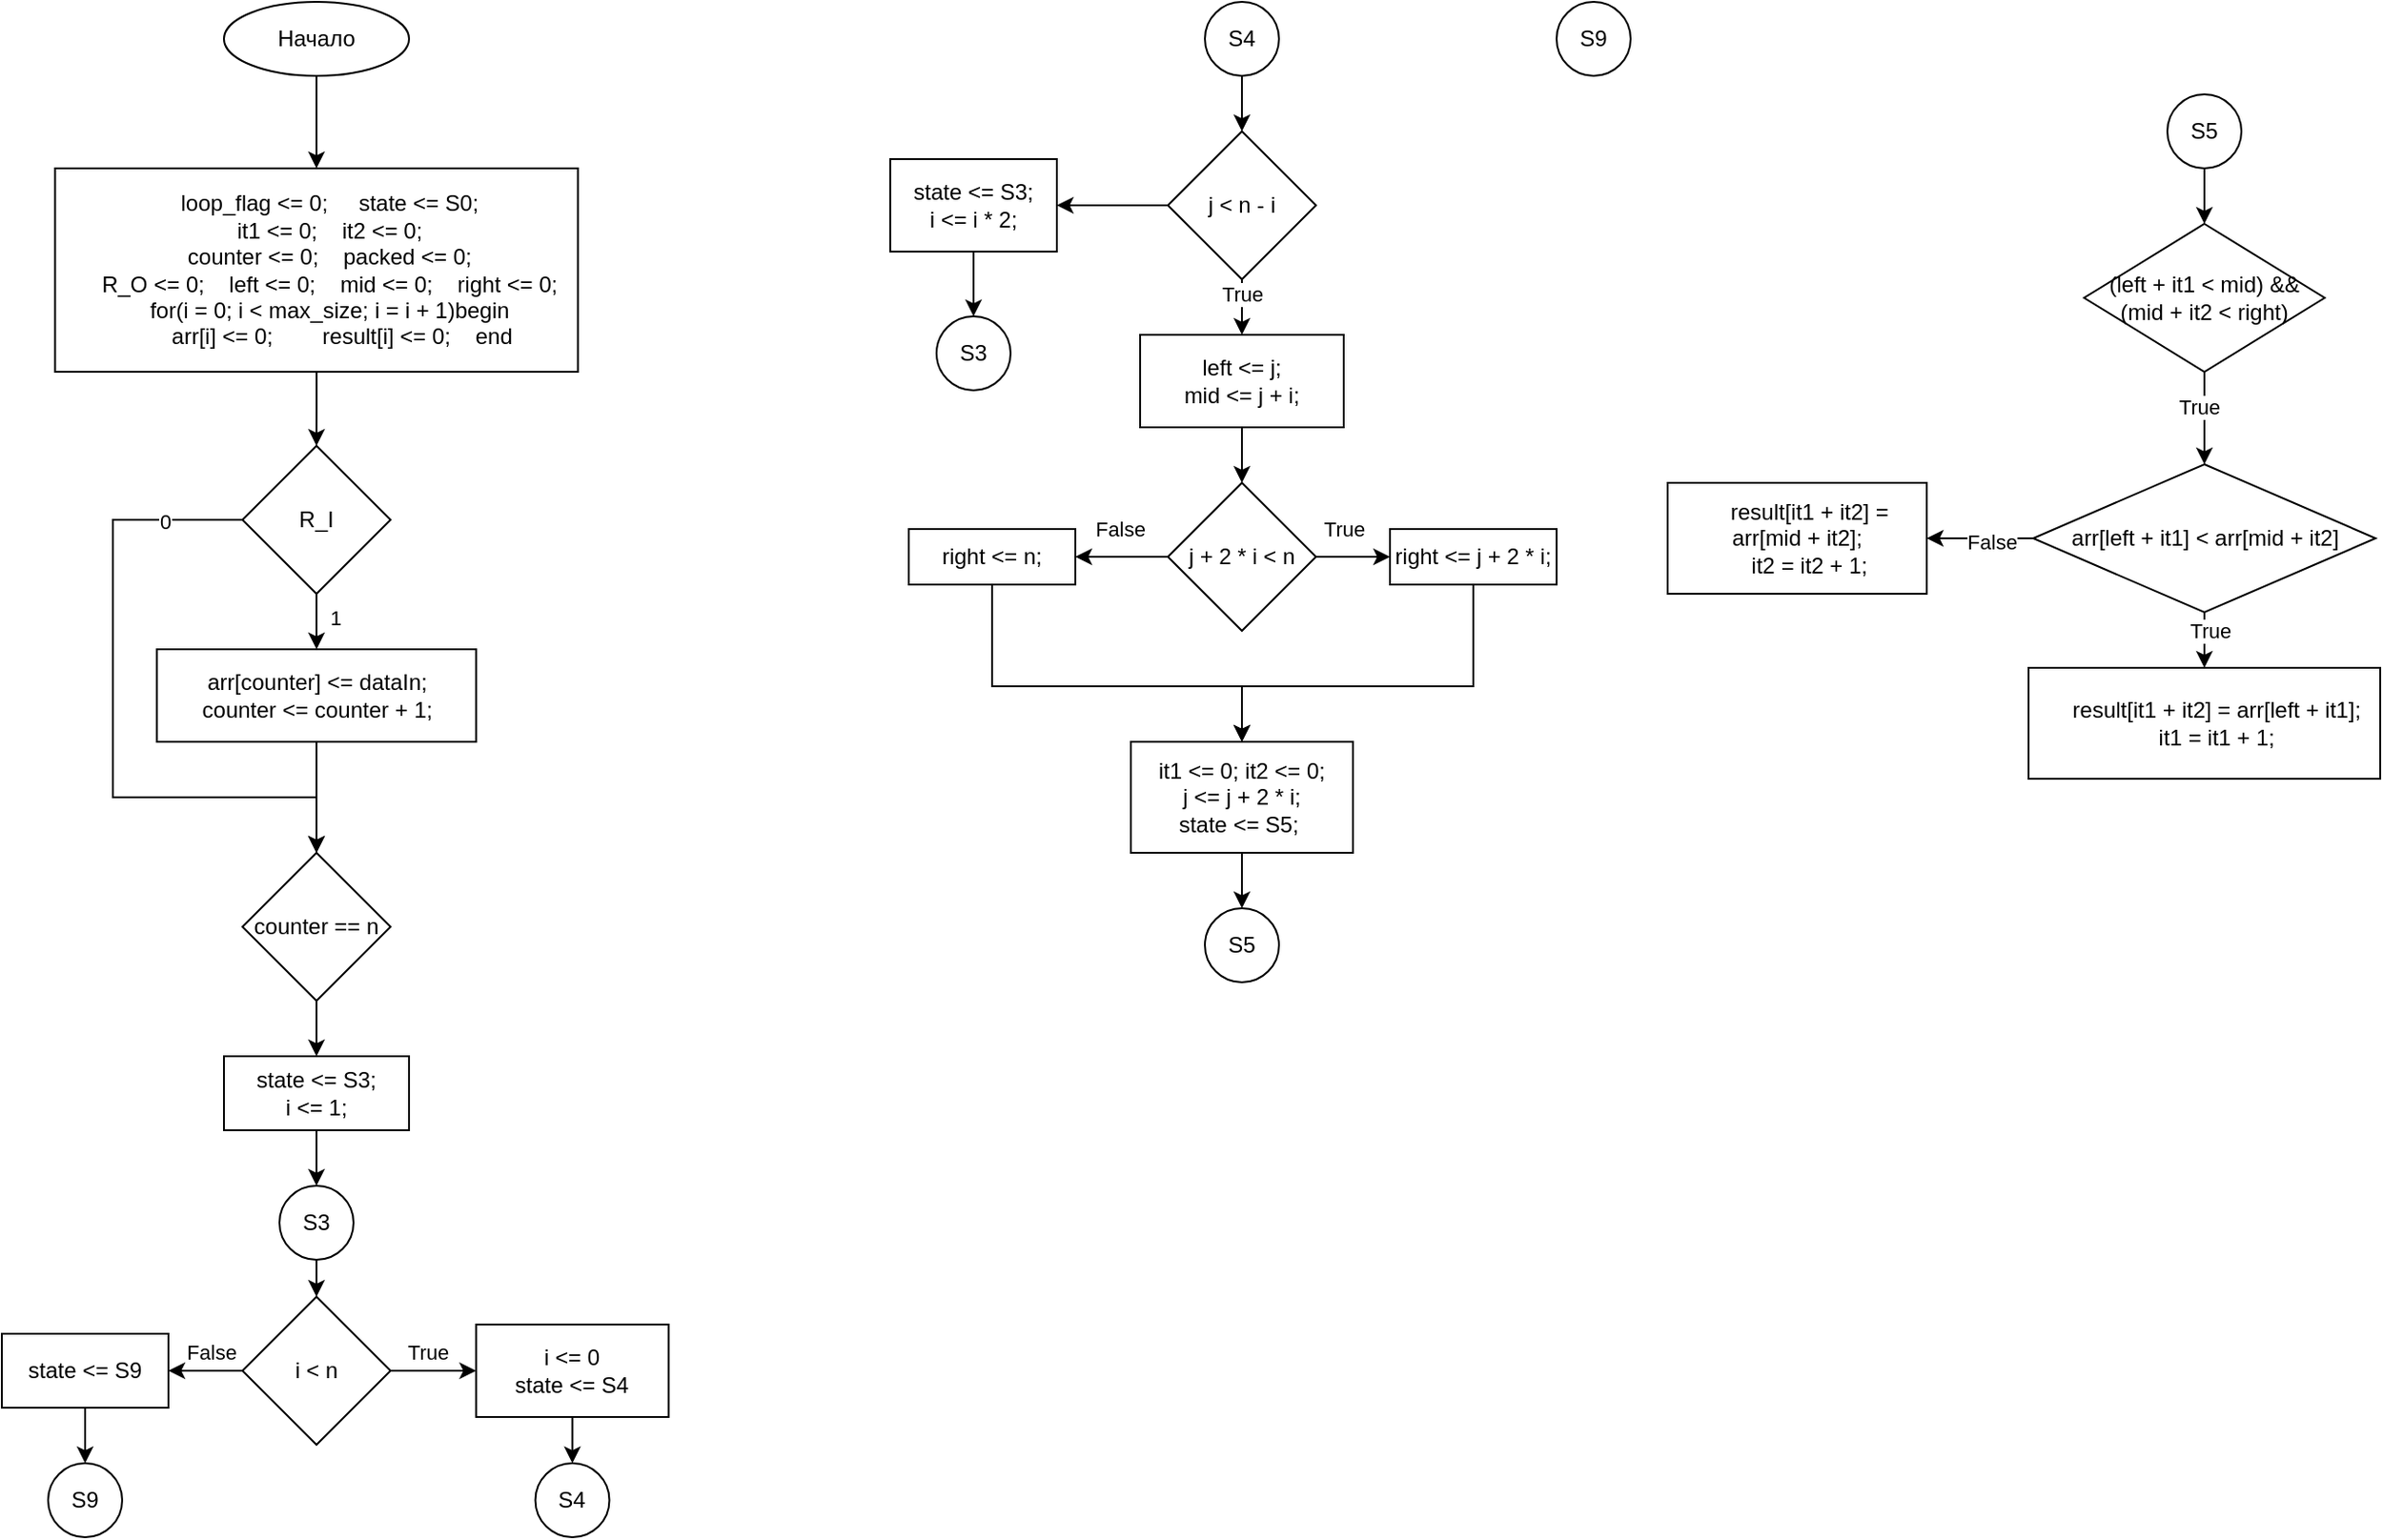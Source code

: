 <mxfile version="27.1.3">
  <diagram name="Page-1" id="loFAptkfOQj9u8Dac1pL">
    <mxGraphModel dx="504" dy="1006" grid="1" gridSize="10" guides="1" tooltips="1" connect="1" arrows="1" fold="1" page="1" pageScale="1" pageWidth="850" pageHeight="1100" math="0" shadow="0">
      <root>
        <mxCell id="0" />
        <mxCell id="1" parent="0" />
        <mxCell id="KJKlyDsI21KkTeVdRT-c-4" style="edgeStyle=orthogonalEdgeStyle;rounded=0;orthogonalLoop=1;jettySize=auto;html=1;entryX=0.5;entryY=0;entryDx=0;entryDy=0;" edge="1" parent="1" source="KJKlyDsI21KkTeVdRT-c-1" target="KJKlyDsI21KkTeVdRT-c-2">
          <mxGeometry relative="1" as="geometry" />
        </mxCell>
        <mxCell id="KJKlyDsI21KkTeVdRT-c-1" value="Начало" style="ellipse;whiteSpace=wrap;html=1;" vertex="1" parent="1">
          <mxGeometry x="190" y="40" width="100" height="40" as="geometry" />
        </mxCell>
        <mxCell id="KJKlyDsI21KkTeVdRT-c-9" style="edgeStyle=orthogonalEdgeStyle;rounded=0;orthogonalLoop=1;jettySize=auto;html=1;entryX=0.5;entryY=0;entryDx=0;entryDy=0;" edge="1" parent="1" source="KJKlyDsI21KkTeVdRT-c-2" target="KJKlyDsI21KkTeVdRT-c-5">
          <mxGeometry relative="1" as="geometry" />
        </mxCell>
        <mxCell id="KJKlyDsI21KkTeVdRT-c-2" value="&amp;nbsp; &amp;nbsp; loop_flag &amp;lt;= 0;&amp;nbsp; &amp;nbsp; &amp;nbsp;state &amp;lt;= S0;&lt;br&gt;&amp;nbsp; &amp;nbsp; it1 &amp;lt;= 0;&amp;nbsp; &amp;nbsp; it2 &amp;lt;= 0;&lt;br&gt;&amp;nbsp; &amp;nbsp; counter &amp;lt;= 0;&amp;nbsp; &amp;nbsp; packed &amp;lt;= 0;&lt;br&gt;&amp;nbsp; &amp;nbsp; R_O &amp;lt;= 0;&amp;nbsp; &amp;nbsp; left &amp;lt;= 0;&amp;nbsp; &amp;nbsp; mid &amp;lt;= 0;&amp;nbsp; &amp;nbsp; right &amp;lt;= 0;&lt;br&gt;&amp;nbsp; &amp;nbsp; for(i = 0; i &amp;lt; max_size; i = i + 1)begin&lt;br&gt;&amp;nbsp; &amp;nbsp; &amp;nbsp; &amp;nbsp; arr[i] &amp;lt;= 0;&amp;nbsp; &amp;nbsp; &amp;nbsp; &amp;nbsp; result[i] &amp;lt;= 0;&amp;nbsp; &amp;nbsp; end" style="rounded=0;whiteSpace=wrap;html=1;" vertex="1" parent="1">
          <mxGeometry x="98.75" y="130" width="282.5" height="110" as="geometry" />
        </mxCell>
        <mxCell id="KJKlyDsI21KkTeVdRT-c-7" value="" style="edgeStyle=orthogonalEdgeStyle;rounded=0;orthogonalLoop=1;jettySize=auto;html=1;" edge="1" parent="1" source="KJKlyDsI21KkTeVdRT-c-5" target="KJKlyDsI21KkTeVdRT-c-6">
          <mxGeometry relative="1" as="geometry" />
        </mxCell>
        <mxCell id="KJKlyDsI21KkTeVdRT-c-8" value="1" style="edgeLabel;html=1;align=center;verticalAlign=middle;resizable=0;points=[];" vertex="1" connectable="0" parent="KJKlyDsI21KkTeVdRT-c-7">
          <mxGeometry x="-0.489" relative="1" as="geometry">
            <mxPoint x="10" y="5" as="offset" />
          </mxGeometry>
        </mxCell>
        <mxCell id="KJKlyDsI21KkTeVdRT-c-13" style="edgeStyle=orthogonalEdgeStyle;rounded=0;orthogonalLoop=1;jettySize=auto;html=1;entryX=0.5;entryY=0;entryDx=0;entryDy=0;" edge="1" parent="1" source="KJKlyDsI21KkTeVdRT-c-5" target="KJKlyDsI21KkTeVdRT-c-11">
          <mxGeometry relative="1" as="geometry">
            <Array as="points">
              <mxPoint x="130" y="320" />
              <mxPoint x="130" y="470" />
              <mxPoint x="240" y="470" />
            </Array>
          </mxGeometry>
        </mxCell>
        <mxCell id="KJKlyDsI21KkTeVdRT-c-14" value="0" style="edgeLabel;html=1;align=center;verticalAlign=middle;resizable=0;points=[];" vertex="1" connectable="0" parent="KJKlyDsI21KkTeVdRT-c-13">
          <mxGeometry x="-0.767" y="1" relative="1" as="geometry">
            <mxPoint as="offset" />
          </mxGeometry>
        </mxCell>
        <mxCell id="KJKlyDsI21KkTeVdRT-c-5" value="R_I" style="rhombus;whiteSpace=wrap;html=1;" vertex="1" parent="1">
          <mxGeometry x="200" y="280" width="80" height="80" as="geometry" />
        </mxCell>
        <mxCell id="KJKlyDsI21KkTeVdRT-c-12" style="edgeStyle=orthogonalEdgeStyle;rounded=0;orthogonalLoop=1;jettySize=auto;html=1;exitX=0.5;exitY=1;exitDx=0;exitDy=0;entryX=0.5;entryY=0;entryDx=0;entryDy=0;" edge="1" parent="1" source="KJKlyDsI21KkTeVdRT-c-6" target="KJKlyDsI21KkTeVdRT-c-11">
          <mxGeometry relative="1" as="geometry" />
        </mxCell>
        <mxCell id="KJKlyDsI21KkTeVdRT-c-6" value="&lt;div&gt;arr[counter] &amp;lt;= dataIn;&lt;br&gt;&lt;/div&gt;&lt;div&gt;counter &amp;lt;= counter + 1;&lt;/div&gt;" style="whiteSpace=wrap;html=1;" vertex="1" parent="1">
          <mxGeometry x="153.75" y="390" width="172.5" height="50" as="geometry" />
        </mxCell>
        <mxCell id="KJKlyDsI21KkTeVdRT-c-55" style="edgeStyle=orthogonalEdgeStyle;rounded=0;orthogonalLoop=1;jettySize=auto;html=1;exitX=0.5;exitY=1;exitDx=0;exitDy=0;entryX=0.5;entryY=0;entryDx=0;entryDy=0;" edge="1" parent="1" source="KJKlyDsI21KkTeVdRT-c-10" target="KJKlyDsI21KkTeVdRT-c-54">
          <mxGeometry relative="1" as="geometry" />
        </mxCell>
        <mxCell id="KJKlyDsI21KkTeVdRT-c-10" value="state &amp;lt;= S3;&lt;br&gt;i &amp;lt;= 1;" style="rounded=0;whiteSpace=wrap;html=1;" vertex="1" parent="1">
          <mxGeometry x="190" y="610" width="100" height="40" as="geometry" />
        </mxCell>
        <mxCell id="KJKlyDsI21KkTeVdRT-c-15" style="edgeStyle=orthogonalEdgeStyle;rounded=0;orthogonalLoop=1;jettySize=auto;html=1;" edge="1" parent="1" source="KJKlyDsI21KkTeVdRT-c-11" target="KJKlyDsI21KkTeVdRT-c-10">
          <mxGeometry relative="1" as="geometry" />
        </mxCell>
        <mxCell id="KJKlyDsI21KkTeVdRT-c-11" value="counter == n" style="rhombus;whiteSpace=wrap;html=1;" vertex="1" parent="1">
          <mxGeometry x="200" y="500" width="80" height="80" as="geometry" />
        </mxCell>
        <mxCell id="KJKlyDsI21KkTeVdRT-c-19" style="edgeStyle=orthogonalEdgeStyle;rounded=0;orthogonalLoop=1;jettySize=auto;html=1;" edge="1" parent="1" source="KJKlyDsI21KkTeVdRT-c-16" target="KJKlyDsI21KkTeVdRT-c-18">
          <mxGeometry relative="1" as="geometry" />
        </mxCell>
        <mxCell id="KJKlyDsI21KkTeVdRT-c-20" value="True" style="edgeLabel;html=1;align=center;verticalAlign=middle;resizable=0;points=[];" vertex="1" connectable="0" parent="KJKlyDsI21KkTeVdRT-c-19">
          <mxGeometry x="0.24" y="-4" relative="1" as="geometry">
            <mxPoint x="-9" y="-14" as="offset" />
          </mxGeometry>
        </mxCell>
        <mxCell id="KJKlyDsI21KkTeVdRT-c-23" style="edgeStyle=orthogonalEdgeStyle;rounded=0;orthogonalLoop=1;jettySize=auto;html=1;exitX=0;exitY=0.5;exitDx=0;exitDy=0;entryX=1;entryY=0.5;entryDx=0;entryDy=0;" edge="1" parent="1" source="KJKlyDsI21KkTeVdRT-c-16" target="KJKlyDsI21KkTeVdRT-c-22">
          <mxGeometry relative="1" as="geometry">
            <Array as="points">
              <mxPoint x="190" y="780" />
              <mxPoint x="190" y="780" />
            </Array>
          </mxGeometry>
        </mxCell>
        <mxCell id="KJKlyDsI21KkTeVdRT-c-24" value="False" style="edgeLabel;html=1;align=center;verticalAlign=middle;resizable=0;points=[];" vertex="1" connectable="0" parent="KJKlyDsI21KkTeVdRT-c-23">
          <mxGeometry x="-0.15" y="-1" relative="1" as="geometry">
            <mxPoint y="-9" as="offset" />
          </mxGeometry>
        </mxCell>
        <mxCell id="KJKlyDsI21KkTeVdRT-c-16" value="i &amp;lt; n" style="rhombus;whiteSpace=wrap;html=1;" vertex="1" parent="1">
          <mxGeometry x="200" y="740" width="80" height="80" as="geometry" />
        </mxCell>
        <mxCell id="KJKlyDsI21KkTeVdRT-c-30" style="edgeStyle=orthogonalEdgeStyle;rounded=0;orthogonalLoop=1;jettySize=auto;html=1;exitX=0.5;exitY=1;exitDx=0;exitDy=0;entryX=0.5;entryY=0;entryDx=0;entryDy=0;" edge="1" parent="1" source="KJKlyDsI21KkTeVdRT-c-18" target="KJKlyDsI21KkTeVdRT-c-28">
          <mxGeometry relative="1" as="geometry" />
        </mxCell>
        <mxCell id="KJKlyDsI21KkTeVdRT-c-18" value="&lt;div&gt;i &amp;lt;= 0&lt;/div&gt;&lt;div&gt;state &amp;lt;= S4&lt;/div&gt;" style="rounded=0;whiteSpace=wrap;html=1;" vertex="1" parent="1">
          <mxGeometry x="326.25" y="755" width="104" height="50" as="geometry" />
        </mxCell>
        <mxCell id="KJKlyDsI21KkTeVdRT-c-27" style="edgeStyle=orthogonalEdgeStyle;rounded=0;orthogonalLoop=1;jettySize=auto;html=1;" edge="1" parent="1" source="KJKlyDsI21KkTeVdRT-c-22" target="KJKlyDsI21KkTeVdRT-c-26">
          <mxGeometry relative="1" as="geometry" />
        </mxCell>
        <mxCell id="KJKlyDsI21KkTeVdRT-c-22" value="state &amp;lt;= S9" style="rounded=0;whiteSpace=wrap;html=1;" vertex="1" parent="1">
          <mxGeometry x="70" y="760" width="90" height="40" as="geometry" />
        </mxCell>
        <mxCell id="KJKlyDsI21KkTeVdRT-c-26" value="S9" style="ellipse;whiteSpace=wrap;html=1;aspect=fixed;" vertex="1" parent="1">
          <mxGeometry x="95" y="830" width="40" height="40" as="geometry" />
        </mxCell>
        <mxCell id="KJKlyDsI21KkTeVdRT-c-28" value="S4" style="ellipse;whiteSpace=wrap;html=1;aspect=fixed;" vertex="1" parent="1">
          <mxGeometry x="358.25" y="830" width="40" height="40" as="geometry" />
        </mxCell>
        <mxCell id="KJKlyDsI21KkTeVdRT-c-31" value="S9" style="ellipse;whiteSpace=wrap;html=1;aspect=fixed;" vertex="1" parent="1">
          <mxGeometry x="910" y="40" width="40" height="40" as="geometry" />
        </mxCell>
        <mxCell id="KJKlyDsI21KkTeVdRT-c-34" style="edgeStyle=orthogonalEdgeStyle;rounded=0;orthogonalLoop=1;jettySize=auto;html=1;" edge="1" parent="1" source="KJKlyDsI21KkTeVdRT-c-32" target="KJKlyDsI21KkTeVdRT-c-33">
          <mxGeometry relative="1" as="geometry" />
        </mxCell>
        <mxCell id="KJKlyDsI21KkTeVdRT-c-32" value="S4" style="ellipse;whiteSpace=wrap;html=1;aspect=fixed;" vertex="1" parent="1">
          <mxGeometry x="720" y="40" width="40" height="40" as="geometry" />
        </mxCell>
        <mxCell id="KJKlyDsI21KkTeVdRT-c-36" value="" style="edgeStyle=orthogonalEdgeStyle;rounded=0;orthogonalLoop=1;jettySize=auto;html=1;" edge="1" parent="1" source="KJKlyDsI21KkTeVdRT-c-33" target="KJKlyDsI21KkTeVdRT-c-35">
          <mxGeometry relative="1" as="geometry" />
        </mxCell>
        <mxCell id="KJKlyDsI21KkTeVdRT-c-49" value="True" style="edgeLabel;html=1;align=center;verticalAlign=middle;resizable=0;points=[];" vertex="1" connectable="0" parent="KJKlyDsI21KkTeVdRT-c-36">
          <mxGeometry x="-0.68" relative="1" as="geometry">
            <mxPoint as="offset" />
          </mxGeometry>
        </mxCell>
        <mxCell id="KJKlyDsI21KkTeVdRT-c-51" value="" style="edgeStyle=orthogonalEdgeStyle;rounded=0;orthogonalLoop=1;jettySize=auto;html=1;" edge="1" parent="1" source="KJKlyDsI21KkTeVdRT-c-33" target="KJKlyDsI21KkTeVdRT-c-50">
          <mxGeometry relative="1" as="geometry" />
        </mxCell>
        <mxCell id="KJKlyDsI21KkTeVdRT-c-33" value="j &amp;lt; n - i" style="rhombus;whiteSpace=wrap;html=1;" vertex="1" parent="1">
          <mxGeometry x="700" y="110" width="80" height="80" as="geometry" />
        </mxCell>
        <mxCell id="KJKlyDsI21KkTeVdRT-c-38" value="" style="edgeStyle=orthogonalEdgeStyle;rounded=0;orthogonalLoop=1;jettySize=auto;html=1;" edge="1" parent="1" source="KJKlyDsI21KkTeVdRT-c-35" target="KJKlyDsI21KkTeVdRT-c-37">
          <mxGeometry relative="1" as="geometry" />
        </mxCell>
        <mxCell id="KJKlyDsI21KkTeVdRT-c-35" value="left &amp;lt;= j;&lt;br&gt;mid &amp;lt;= j + i;" style="whiteSpace=wrap;html=1;" vertex="1" parent="1">
          <mxGeometry x="685" y="220" width="110" height="50" as="geometry" />
        </mxCell>
        <mxCell id="KJKlyDsI21KkTeVdRT-c-40" value="" style="edgeStyle=orthogonalEdgeStyle;rounded=0;orthogonalLoop=1;jettySize=auto;html=1;" edge="1" parent="1" source="KJKlyDsI21KkTeVdRT-c-37" target="KJKlyDsI21KkTeVdRT-c-39">
          <mxGeometry relative="1" as="geometry" />
        </mxCell>
        <mxCell id="KJKlyDsI21KkTeVdRT-c-41" value="True" style="edgeLabel;html=1;align=center;verticalAlign=middle;resizable=0;points=[];" vertex="1" connectable="0" parent="KJKlyDsI21KkTeVdRT-c-40">
          <mxGeometry x="-0.6" y="4" relative="1" as="geometry">
            <mxPoint x="7" y="-11" as="offset" />
          </mxGeometry>
        </mxCell>
        <mxCell id="KJKlyDsI21KkTeVdRT-c-43" value="" style="edgeStyle=orthogonalEdgeStyle;rounded=0;orthogonalLoop=1;jettySize=auto;html=1;" edge="1" parent="1" source="KJKlyDsI21KkTeVdRT-c-37" target="KJKlyDsI21KkTeVdRT-c-42">
          <mxGeometry relative="1" as="geometry" />
        </mxCell>
        <mxCell id="KJKlyDsI21KkTeVdRT-c-44" value="False" style="edgeLabel;html=1;align=center;verticalAlign=middle;resizable=0;points=[];" vertex="1" connectable="0" parent="KJKlyDsI21KkTeVdRT-c-43">
          <mxGeometry x="-0.267" y="1" relative="1" as="geometry">
            <mxPoint x="-8" y="-16" as="offset" />
          </mxGeometry>
        </mxCell>
        <mxCell id="KJKlyDsI21KkTeVdRT-c-37" value="j + 2 * i &amp;lt; n" style="rhombus;whiteSpace=wrap;html=1;" vertex="1" parent="1">
          <mxGeometry x="700" y="300" width="80" height="80" as="geometry" />
        </mxCell>
        <mxCell id="KJKlyDsI21KkTeVdRT-c-48" style="edgeStyle=orthogonalEdgeStyle;rounded=0;orthogonalLoop=1;jettySize=auto;html=1;entryX=0.5;entryY=0;entryDx=0;entryDy=0;" edge="1" parent="1" source="KJKlyDsI21KkTeVdRT-c-39" target="KJKlyDsI21KkTeVdRT-c-45">
          <mxGeometry relative="1" as="geometry">
            <Array as="points">
              <mxPoint x="865" y="410" />
              <mxPoint x="740" y="410" />
            </Array>
          </mxGeometry>
        </mxCell>
        <mxCell id="KJKlyDsI21KkTeVdRT-c-39" value="right &amp;lt;= j + 2 * i;" style="whiteSpace=wrap;html=1;" vertex="1" parent="1">
          <mxGeometry x="820" y="325" width="90" height="30" as="geometry" />
        </mxCell>
        <mxCell id="KJKlyDsI21KkTeVdRT-c-47" style="edgeStyle=orthogonalEdgeStyle;rounded=0;orthogonalLoop=1;jettySize=auto;html=1;entryX=0.5;entryY=0;entryDx=0;entryDy=0;" edge="1" parent="1" source="KJKlyDsI21KkTeVdRT-c-42" target="KJKlyDsI21KkTeVdRT-c-45">
          <mxGeometry relative="1" as="geometry">
            <Array as="points">
              <mxPoint x="605" y="410" />
              <mxPoint x="740" y="410" />
            </Array>
          </mxGeometry>
        </mxCell>
        <mxCell id="KJKlyDsI21KkTeVdRT-c-42" value="right &amp;lt;= n;" style="whiteSpace=wrap;html=1;" vertex="1" parent="1">
          <mxGeometry x="560" y="325" width="90" height="30" as="geometry" />
        </mxCell>
        <mxCell id="KJKlyDsI21KkTeVdRT-c-60" style="edgeStyle=orthogonalEdgeStyle;rounded=0;orthogonalLoop=1;jettySize=auto;html=1;" edge="1" parent="1" source="KJKlyDsI21KkTeVdRT-c-45" target="KJKlyDsI21KkTeVdRT-c-59">
          <mxGeometry relative="1" as="geometry" />
        </mxCell>
        <mxCell id="KJKlyDsI21KkTeVdRT-c-45" value="it1 &amp;lt;= 0; it2 &amp;lt;= 0;&lt;br&gt;j &amp;lt;= j + 2 * i;&lt;br&gt;state &amp;lt;= S5;&amp;nbsp;" style="whiteSpace=wrap;html=1;" vertex="1" parent="1">
          <mxGeometry x="680" y="440" width="120" height="60" as="geometry" />
        </mxCell>
        <mxCell id="KJKlyDsI21KkTeVdRT-c-53" style="edgeStyle=orthogonalEdgeStyle;rounded=0;orthogonalLoop=1;jettySize=auto;html=1;exitX=0.5;exitY=1;exitDx=0;exitDy=0;entryX=0.5;entryY=0;entryDx=0;entryDy=0;" edge="1" parent="1" source="KJKlyDsI21KkTeVdRT-c-50" target="KJKlyDsI21KkTeVdRT-c-52">
          <mxGeometry relative="1" as="geometry" />
        </mxCell>
        <mxCell id="KJKlyDsI21KkTeVdRT-c-50" value="state &amp;lt;= S3;&lt;br&gt;i &amp;lt;= i * 2;" style="whiteSpace=wrap;html=1;" vertex="1" parent="1">
          <mxGeometry x="550" y="125" width="90" height="50" as="geometry" />
        </mxCell>
        <mxCell id="KJKlyDsI21KkTeVdRT-c-52" value="S3" style="ellipse;whiteSpace=wrap;html=1;aspect=fixed;" vertex="1" parent="1">
          <mxGeometry x="575" y="210" width="40" height="40" as="geometry" />
        </mxCell>
        <mxCell id="KJKlyDsI21KkTeVdRT-c-56" style="edgeStyle=orthogonalEdgeStyle;rounded=0;orthogonalLoop=1;jettySize=auto;html=1;exitX=0.5;exitY=1;exitDx=0;exitDy=0;entryX=0.5;entryY=0;entryDx=0;entryDy=0;" edge="1" parent="1" source="KJKlyDsI21KkTeVdRT-c-54" target="KJKlyDsI21KkTeVdRT-c-16">
          <mxGeometry relative="1" as="geometry" />
        </mxCell>
        <mxCell id="KJKlyDsI21KkTeVdRT-c-54" value="S3" style="ellipse;whiteSpace=wrap;html=1;aspect=fixed;" vertex="1" parent="1">
          <mxGeometry x="220" y="680" width="40" height="40" as="geometry" />
        </mxCell>
        <mxCell id="KJKlyDsI21KkTeVdRT-c-59" value="S5" style="ellipse;whiteSpace=wrap;html=1;aspect=fixed;" vertex="1" parent="1">
          <mxGeometry x="720" y="530" width="40" height="40" as="geometry" />
        </mxCell>
        <mxCell id="KJKlyDsI21KkTeVdRT-c-63" value="" style="edgeStyle=orthogonalEdgeStyle;rounded=0;orthogonalLoop=1;jettySize=auto;html=1;" edge="1" parent="1" source="KJKlyDsI21KkTeVdRT-c-61" target="KJKlyDsI21KkTeVdRT-c-62">
          <mxGeometry relative="1" as="geometry" />
        </mxCell>
        <mxCell id="KJKlyDsI21KkTeVdRT-c-61" value="S5" style="ellipse;whiteSpace=wrap;html=1;aspect=fixed;" vertex="1" parent="1">
          <mxGeometry x="1240" y="90" width="40" height="40" as="geometry" />
        </mxCell>
        <mxCell id="KJKlyDsI21KkTeVdRT-c-65" value="" style="edgeStyle=orthogonalEdgeStyle;rounded=0;orthogonalLoop=1;jettySize=auto;html=1;" edge="1" parent="1" source="KJKlyDsI21KkTeVdRT-c-62" target="KJKlyDsI21KkTeVdRT-c-64">
          <mxGeometry relative="1" as="geometry" />
        </mxCell>
        <mxCell id="KJKlyDsI21KkTeVdRT-c-66" value="True" style="edgeLabel;html=1;align=center;verticalAlign=middle;resizable=0;points=[];" vertex="1" connectable="0" parent="KJKlyDsI21KkTeVdRT-c-65">
          <mxGeometry x="-0.24" y="-3" relative="1" as="geometry">
            <mxPoint as="offset" />
          </mxGeometry>
        </mxCell>
        <mxCell id="KJKlyDsI21KkTeVdRT-c-62" value="(left + it1 &amp;lt; mid) &amp;amp;&amp;amp; (mid + it2 &amp;lt; right)" style="rhombus;whiteSpace=wrap;html=1;" vertex="1" parent="1">
          <mxGeometry x="1195" y="160" width="130" height="80" as="geometry" />
        </mxCell>
        <mxCell id="KJKlyDsI21KkTeVdRT-c-68" value="" style="edgeStyle=orthogonalEdgeStyle;rounded=0;orthogonalLoop=1;jettySize=auto;html=1;" edge="1" parent="1" source="KJKlyDsI21KkTeVdRT-c-64" target="KJKlyDsI21KkTeVdRT-c-67">
          <mxGeometry relative="1" as="geometry" />
        </mxCell>
        <mxCell id="KJKlyDsI21KkTeVdRT-c-69" value="True" style="edgeLabel;html=1;align=center;verticalAlign=middle;resizable=0;points=[];" vertex="1" connectable="0" parent="KJKlyDsI21KkTeVdRT-c-68">
          <mxGeometry x="0.2" y="3" relative="1" as="geometry">
            <mxPoint as="offset" />
          </mxGeometry>
        </mxCell>
        <mxCell id="KJKlyDsI21KkTeVdRT-c-71" value="" style="edgeStyle=orthogonalEdgeStyle;rounded=0;orthogonalLoop=1;jettySize=auto;html=1;" edge="1" parent="1" source="KJKlyDsI21KkTeVdRT-c-64" target="KJKlyDsI21KkTeVdRT-c-70">
          <mxGeometry relative="1" as="geometry" />
        </mxCell>
        <mxCell id="KJKlyDsI21KkTeVdRT-c-72" value="False" style="edgeLabel;html=1;align=center;verticalAlign=middle;resizable=0;points=[];" vertex="1" connectable="0" parent="KJKlyDsI21KkTeVdRT-c-71">
          <mxGeometry x="-0.217" y="2" relative="1" as="geometry">
            <mxPoint as="offset" />
          </mxGeometry>
        </mxCell>
        <mxCell id="KJKlyDsI21KkTeVdRT-c-64" value="arr[left + it1] &amp;lt; arr[mid + it2]" style="rhombus;whiteSpace=wrap;html=1;" vertex="1" parent="1">
          <mxGeometry x="1167.5" y="290" width="185" height="80" as="geometry" />
        </mxCell>
        <mxCell id="KJKlyDsI21KkTeVdRT-c-67" value="&amp;nbsp; &amp;nbsp; result[it1 + it2] = arr[left + it1];&lt;br&gt;&amp;nbsp; &amp;nbsp; it1 = it1 + 1;" style="whiteSpace=wrap;html=1;" vertex="1" parent="1">
          <mxGeometry x="1165" y="400" width="190" height="60" as="geometry" />
        </mxCell>
        <mxCell id="KJKlyDsI21KkTeVdRT-c-70" value="&amp;nbsp; &amp;nbsp; result[it1 + it2] = arr[mid + it2];&lt;br&gt;&amp;nbsp; &amp;nbsp; it2 = it2 + 1;" style="whiteSpace=wrap;html=1;" vertex="1" parent="1">
          <mxGeometry x="970" y="300" width="140" height="60" as="geometry" />
        </mxCell>
      </root>
    </mxGraphModel>
  </diagram>
</mxfile>
